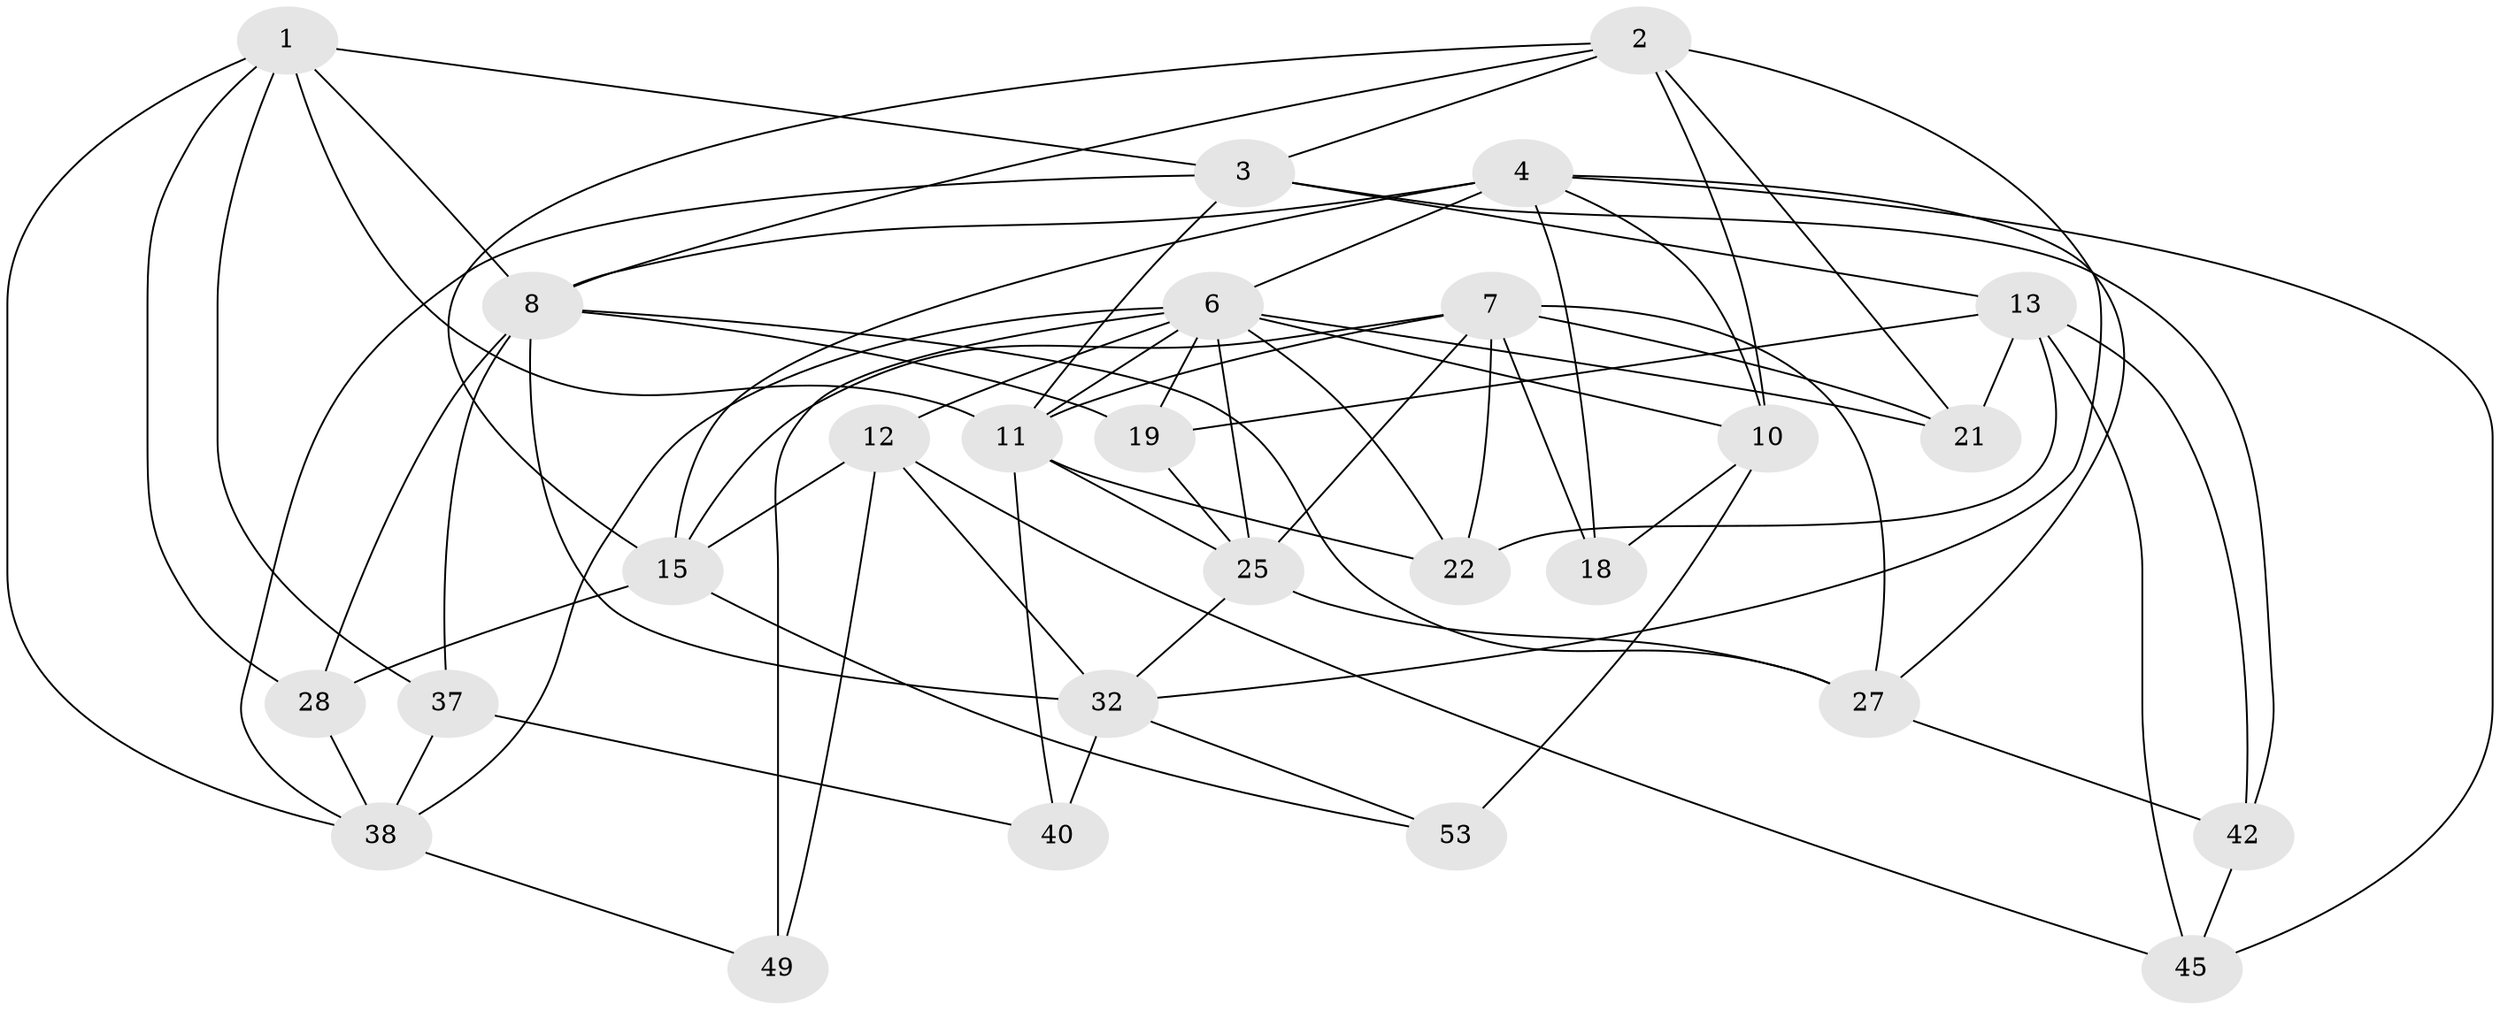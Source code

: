 // original degree distribution, {4: 1.0}
// Generated by graph-tools (version 1.1) at 2025/20/03/04/25 18:20:57]
// undirected, 27 vertices, 71 edges
graph export_dot {
graph [start="1"]
  node [color=gray90,style=filled];
  1 [super="+50"];
  2 [super="+26"];
  3 [super="+30"];
  4 [super="+29+5"];
  6 [super="+48+24"];
  7 [super="+20+43"];
  8 [super="+9+54"];
  10 [super="+41+35"];
  11 [super="+23+14"];
  12 [super="+51"];
  13 [super="+17"];
  15 [super="+16"];
  18;
  19;
  21;
  22;
  25 [super="+52+34"];
  27 [super="+47"];
  28;
  32 [super="+46"];
  37;
  38 [super="+39"];
  40;
  42;
  45;
  49;
  53;
  1 -- 28;
  1 -- 38;
  1 -- 11;
  1 -- 8;
  1 -- 3;
  1 -- 37;
  2 -- 21;
  2 -- 8;
  2 -- 3;
  2 -- 32;
  2 -- 15;
  2 -- 10;
  3 -- 13;
  3 -- 11;
  3 -- 42;
  3 -- 38;
  4 -- 45;
  4 -- 8;
  4 -- 18;
  4 -- 6 [weight=2];
  4 -- 10;
  4 -- 27;
  4 -- 15;
  6 -- 49 [weight=2];
  6 -- 19;
  6 -- 11 [weight=2];
  6 -- 10 [weight=2];
  6 -- 38;
  6 -- 12;
  6 -- 21;
  6 -- 22;
  6 -- 25;
  7 -- 27;
  7 -- 25 [weight=2];
  7 -- 18;
  7 -- 11;
  7 -- 22;
  7 -- 15;
  7 -- 21;
  8 -- 28;
  8 -- 32;
  8 -- 19;
  8 -- 37;
  8 -- 27;
  10 -- 18 [weight=2];
  10 -- 53 [weight=2];
  11 -- 40;
  11 -- 22;
  11 -- 25;
  12 -- 49;
  12 -- 45;
  12 -- 32 [weight=2];
  12 -- 15;
  13 -- 22;
  13 -- 42;
  13 -- 45;
  13 -- 21;
  13 -- 19;
  15 -- 28;
  15 -- 53;
  19 -- 25;
  25 -- 32;
  25 -- 27 [weight=2];
  27 -- 42;
  28 -- 38;
  32 -- 53;
  32 -- 40 [weight=2];
  37 -- 38;
  37 -- 40;
  38 -- 49;
  42 -- 45;
}
